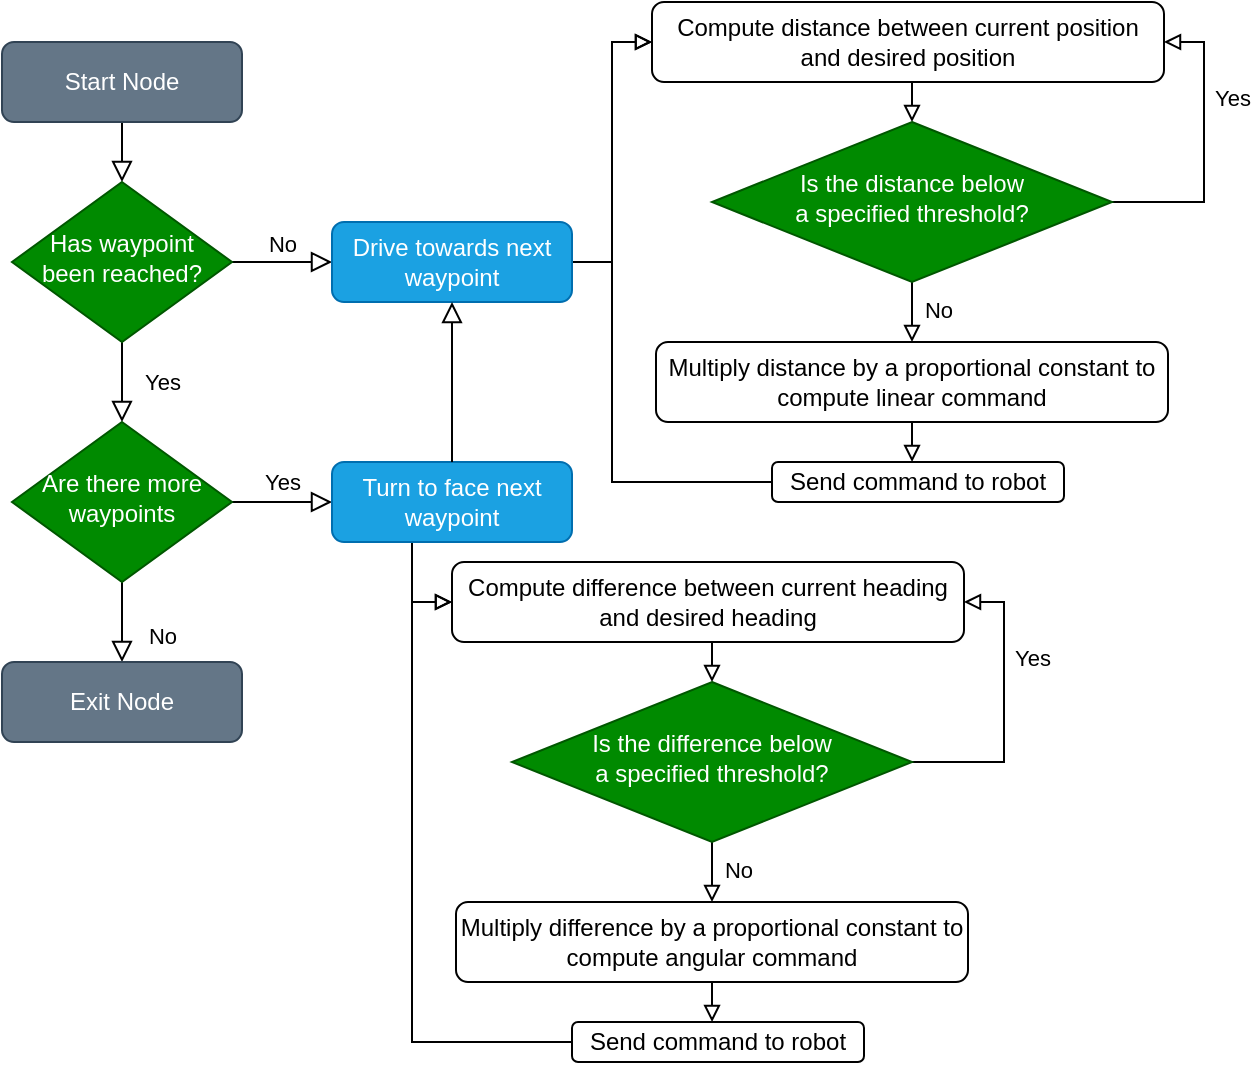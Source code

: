 <mxfile version="13.7.3" type="github">
  <diagram id="C5RBs43oDa-KdzZeNtuy" name="Page-1">
    <mxGraphModel dx="1258" dy="694" grid="1" gridSize="10" guides="1" tooltips="1" connect="1" arrows="1" fold="1" page="1" pageScale="1" pageWidth="827" pageHeight="1169" math="0" shadow="0">
      <root>
        <mxCell id="WIyWlLk6GJQsqaUBKTNV-0" />
        <mxCell id="WIyWlLk6GJQsqaUBKTNV-1" parent="WIyWlLk6GJQsqaUBKTNV-0" />
        <mxCell id="WIyWlLk6GJQsqaUBKTNV-2" value="" style="rounded=0;html=1;jettySize=auto;orthogonalLoop=1;fontSize=11;endArrow=block;endFill=0;endSize=8;strokeWidth=1;shadow=0;labelBackgroundColor=none;edgeStyle=orthogonalEdgeStyle;" parent="WIyWlLk6GJQsqaUBKTNV-1" source="WIyWlLk6GJQsqaUBKTNV-3" target="WIyWlLk6GJQsqaUBKTNV-6" edge="1">
          <mxGeometry relative="1" as="geometry" />
        </mxCell>
        <mxCell id="WIyWlLk6GJQsqaUBKTNV-3" value="Start Node" style="rounded=1;whiteSpace=wrap;html=1;fontSize=12;glass=0;strokeWidth=1;shadow=0;fillColor=#647687;strokeColor=#314354;fontColor=#ffffff;" parent="WIyWlLk6GJQsqaUBKTNV-1" vertex="1">
          <mxGeometry x="155" y="100" width="120" height="40" as="geometry" />
        </mxCell>
        <mxCell id="WIyWlLk6GJQsqaUBKTNV-4" value="Yes" style="rounded=0;html=1;jettySize=auto;orthogonalLoop=1;fontSize=11;endArrow=block;endFill=0;endSize=8;strokeWidth=1;shadow=0;labelBackgroundColor=none;edgeStyle=orthogonalEdgeStyle;" parent="WIyWlLk6GJQsqaUBKTNV-1" source="WIyWlLk6GJQsqaUBKTNV-6" target="WIyWlLk6GJQsqaUBKTNV-10" edge="1">
          <mxGeometry y="20" relative="1" as="geometry">
            <mxPoint as="offset" />
          </mxGeometry>
        </mxCell>
        <mxCell id="WIyWlLk6GJQsqaUBKTNV-5" value="No" style="edgeStyle=orthogonalEdgeStyle;rounded=0;html=1;jettySize=auto;orthogonalLoop=1;fontSize=11;endArrow=block;endFill=0;endSize=8;strokeWidth=1;shadow=0;labelBackgroundColor=none;" parent="WIyWlLk6GJQsqaUBKTNV-1" source="WIyWlLk6GJQsqaUBKTNV-6" edge="1">
          <mxGeometry y="10" relative="1" as="geometry">
            <mxPoint as="offset" />
            <mxPoint x="320" y="210" as="targetPoint" />
          </mxGeometry>
        </mxCell>
        <mxCell id="WIyWlLk6GJQsqaUBKTNV-6" value="Has waypoint been reached?" style="rhombus;whiteSpace=wrap;html=1;shadow=0;fontFamily=Helvetica;fontSize=12;align=center;strokeWidth=1;spacing=6;spacingTop=-4;fillColor=#008a00;strokeColor=#005700;fontColor=#ffffff;" parent="WIyWlLk6GJQsqaUBKTNV-1" vertex="1">
          <mxGeometry x="160" y="170" width="110" height="80" as="geometry" />
        </mxCell>
        <mxCell id="WIyWlLk6GJQsqaUBKTNV-8" value="No" style="rounded=0;html=1;jettySize=auto;orthogonalLoop=1;fontSize=11;endArrow=block;endFill=0;endSize=8;strokeWidth=1;shadow=0;labelBackgroundColor=none;edgeStyle=orthogonalEdgeStyle;" parent="WIyWlLk6GJQsqaUBKTNV-1" source="WIyWlLk6GJQsqaUBKTNV-10" target="WIyWlLk6GJQsqaUBKTNV-11" edge="1">
          <mxGeometry x="0.333" y="20" relative="1" as="geometry">
            <mxPoint as="offset" />
          </mxGeometry>
        </mxCell>
        <mxCell id="WIyWlLk6GJQsqaUBKTNV-9" value="Yes" style="edgeStyle=orthogonalEdgeStyle;rounded=0;html=1;jettySize=auto;orthogonalLoop=1;fontSize=11;endArrow=block;endFill=0;endSize=8;strokeWidth=1;shadow=0;labelBackgroundColor=none;" parent="WIyWlLk6GJQsqaUBKTNV-1" source="WIyWlLk6GJQsqaUBKTNV-10" target="WIyWlLk6GJQsqaUBKTNV-12" edge="1">
          <mxGeometry y="10" relative="1" as="geometry">
            <mxPoint as="offset" />
          </mxGeometry>
        </mxCell>
        <mxCell id="WIyWlLk6GJQsqaUBKTNV-10" value="Are there more waypoints" style="rhombus;whiteSpace=wrap;html=1;shadow=0;fontFamily=Helvetica;fontSize=12;align=center;strokeWidth=1;spacing=6;spacingTop=-4;fillColor=#008a00;strokeColor=#005700;fontColor=#ffffff;" parent="WIyWlLk6GJQsqaUBKTNV-1" vertex="1">
          <mxGeometry x="160" y="290" width="110" height="80" as="geometry" />
        </mxCell>
        <mxCell id="WIyWlLk6GJQsqaUBKTNV-11" value="Exit Node" style="rounded=1;whiteSpace=wrap;html=1;fontSize=12;glass=0;strokeWidth=1;shadow=0;fillColor=#647687;strokeColor=#314354;fontColor=#ffffff;" parent="WIyWlLk6GJQsqaUBKTNV-1" vertex="1">
          <mxGeometry x="155" y="410" width="120" height="40" as="geometry" />
        </mxCell>
        <mxCell id="2maoNU9S7KrfHmM78yVB-19" style="edgeStyle=orthogonalEdgeStyle;rounded=0;orthogonalLoop=1;jettySize=auto;html=1;exitX=0.25;exitY=1;exitDx=0;exitDy=0;entryX=0;entryY=0.5;entryDx=0;entryDy=0;endArrow=block;endFill=0;" edge="1" parent="WIyWlLk6GJQsqaUBKTNV-1" source="WIyWlLk6GJQsqaUBKTNV-12" target="2maoNU9S7KrfHmM78yVB-6">
          <mxGeometry relative="1" as="geometry">
            <Array as="points">
              <mxPoint x="360" y="350" />
              <mxPoint x="360" y="380" />
            </Array>
          </mxGeometry>
        </mxCell>
        <mxCell id="WIyWlLk6GJQsqaUBKTNV-12" value="Turn to face next waypoint" style="rounded=1;whiteSpace=wrap;html=1;fontSize=12;glass=0;strokeWidth=1;shadow=0;fillColor=#1ba1e2;strokeColor=#006EAF;fontColor=#ffffff;" parent="WIyWlLk6GJQsqaUBKTNV-1" vertex="1">
          <mxGeometry x="320" y="310" width="120" height="40" as="geometry" />
        </mxCell>
        <mxCell id="2maoNU9S7KrfHmM78yVB-45" style="edgeStyle=orthogonalEdgeStyle;rounded=0;orthogonalLoop=1;jettySize=auto;html=1;endArrow=block;endFill=0;" edge="1" parent="WIyWlLk6GJQsqaUBKTNV-1" source="2maoNU9S7KrfHmM78yVB-0">
          <mxGeometry relative="1" as="geometry">
            <mxPoint x="480" y="100" as="targetPoint" />
            <Array as="points">
              <mxPoint x="460" y="210" />
              <mxPoint x="460" y="100" />
            </Array>
          </mxGeometry>
        </mxCell>
        <mxCell id="2maoNU9S7KrfHmM78yVB-0" value="Drive towards next waypoint" style="rounded=1;whiteSpace=wrap;html=1;fontSize=12;glass=0;strokeWidth=1;shadow=0;fillColor=#1ba1e2;strokeColor=#006EAF;fontColor=#ffffff;" vertex="1" parent="WIyWlLk6GJQsqaUBKTNV-1">
          <mxGeometry x="320" y="190" width="120" height="40" as="geometry" />
        </mxCell>
        <mxCell id="2maoNU9S7KrfHmM78yVB-2" value="" style="rounded=0;html=1;jettySize=auto;orthogonalLoop=1;fontSize=11;endArrow=block;endFill=0;endSize=8;strokeWidth=1;shadow=0;labelBackgroundColor=none;edgeStyle=orthogonalEdgeStyle;exitX=0.5;exitY=0;exitDx=0;exitDy=0;entryX=0.5;entryY=1;entryDx=0;entryDy=0;" edge="1" parent="WIyWlLk6GJQsqaUBKTNV-1" source="WIyWlLk6GJQsqaUBKTNV-12" target="2maoNU9S7KrfHmM78yVB-0">
          <mxGeometry y="20" relative="1" as="geometry">
            <mxPoint as="offset" />
            <mxPoint x="225" y="260" as="sourcePoint" />
            <mxPoint x="225" y="300" as="targetPoint" />
          </mxGeometry>
        </mxCell>
        <mxCell id="2maoNU9S7KrfHmM78yVB-20" style="edgeStyle=orthogonalEdgeStyle;rounded=0;orthogonalLoop=1;jettySize=auto;html=1;exitX=0.5;exitY=1;exitDx=0;exitDy=0;entryX=0.5;entryY=0;entryDx=0;entryDy=0;endArrow=block;endFill=0;" edge="1" parent="WIyWlLk6GJQsqaUBKTNV-1" source="2maoNU9S7KrfHmM78yVB-6" target="2maoNU9S7KrfHmM78yVB-16">
          <mxGeometry relative="1" as="geometry" />
        </mxCell>
        <mxCell id="2maoNU9S7KrfHmM78yVB-6" value="Compute difference between current heading and desired heading" style="rounded=1;whiteSpace=wrap;html=1;" vertex="1" parent="WIyWlLk6GJQsqaUBKTNV-1">
          <mxGeometry x="380" y="360" width="256" height="40" as="geometry" />
        </mxCell>
        <mxCell id="2maoNU9S7KrfHmM78yVB-27" style="edgeStyle=orthogonalEdgeStyle;rounded=0;orthogonalLoop=1;jettySize=auto;html=1;entryX=0;entryY=0.5;entryDx=0;entryDy=0;endArrow=block;endFill=0;exitX=0;exitY=0.5;exitDx=0;exitDy=0;" edge="1" parent="WIyWlLk6GJQsqaUBKTNV-1" source="2maoNU9S7KrfHmM78yVB-29" target="2maoNU9S7KrfHmM78yVB-6">
          <mxGeometry relative="1" as="geometry">
            <Array as="points">
              <mxPoint x="360" y="600" />
              <mxPoint x="360" y="380" />
            </Array>
          </mxGeometry>
        </mxCell>
        <mxCell id="2maoNU9S7KrfHmM78yVB-28" style="edgeStyle=orthogonalEdgeStyle;rounded=0;orthogonalLoop=1;jettySize=auto;html=1;exitX=0.5;exitY=1;exitDx=0;exitDy=0;endArrow=block;endFill=0;" edge="1" parent="WIyWlLk6GJQsqaUBKTNV-1" source="2maoNU9S7KrfHmM78yVB-7">
          <mxGeometry relative="1" as="geometry">
            <mxPoint x="510.034" y="590" as="targetPoint" />
          </mxGeometry>
        </mxCell>
        <mxCell id="2maoNU9S7KrfHmM78yVB-7" value="Multiply difference by a proportional constant to compute angular command" style="rounded=1;whiteSpace=wrap;html=1;" vertex="1" parent="WIyWlLk6GJQsqaUBKTNV-1">
          <mxGeometry x="382" y="530" width="256" height="40" as="geometry" />
        </mxCell>
        <mxCell id="2maoNU9S7KrfHmM78yVB-21" style="edgeStyle=orthogonalEdgeStyle;rounded=0;orthogonalLoop=1;jettySize=auto;html=1;exitX=0.5;exitY=1;exitDx=0;exitDy=0;endArrow=block;endFill=0;" edge="1" parent="WIyWlLk6GJQsqaUBKTNV-1" source="2maoNU9S7KrfHmM78yVB-16" target="2maoNU9S7KrfHmM78yVB-7">
          <mxGeometry relative="1" as="geometry" />
        </mxCell>
        <mxCell id="2maoNU9S7KrfHmM78yVB-22" style="edgeStyle=orthogonalEdgeStyle;rounded=0;orthogonalLoop=1;jettySize=auto;html=1;entryX=1;entryY=0.5;entryDx=0;entryDy=0;endArrow=block;endFill=0;" edge="1" parent="WIyWlLk6GJQsqaUBKTNV-1" source="2maoNU9S7KrfHmM78yVB-16" target="2maoNU9S7KrfHmM78yVB-6">
          <mxGeometry relative="1" as="geometry">
            <Array as="points">
              <mxPoint x="510" y="460" />
              <mxPoint x="656" y="460" />
              <mxPoint x="656" y="380" />
            </Array>
          </mxGeometry>
        </mxCell>
        <mxCell id="2maoNU9S7KrfHmM78yVB-24" value="Yes" style="edgeLabel;html=1;align=center;verticalAlign=middle;resizable=0;points=[];" vertex="1" connectable="0" parent="2maoNU9S7KrfHmM78yVB-22">
          <mxGeometry x="0.197" y="-1" relative="1" as="geometry">
            <mxPoint x="13.02" y="-11" as="offset" />
          </mxGeometry>
        </mxCell>
        <mxCell id="2maoNU9S7KrfHmM78yVB-16" value="Is the difference below &lt;br&gt;a specified threshold?" style="rhombus;whiteSpace=wrap;html=1;shadow=0;fontFamily=Helvetica;fontSize=12;align=center;strokeWidth=1;spacing=6;spacingTop=-4;fillColor=#008a00;strokeColor=#005700;fontColor=#ffffff;" vertex="1" parent="WIyWlLk6GJQsqaUBKTNV-1">
          <mxGeometry x="410" y="420" width="200" height="80" as="geometry" />
        </mxCell>
        <mxCell id="2maoNU9S7KrfHmM78yVB-25" value="No" style="edgeLabel;html=1;align=center;verticalAlign=middle;resizable=0;points=[];" vertex="1" connectable="0" parent="WIyWlLk6GJQsqaUBKTNV-1">
          <mxGeometry x="650.003" y="470" as="geometry">
            <mxPoint x="-127" y="44" as="offset" />
          </mxGeometry>
        </mxCell>
        <mxCell id="2maoNU9S7KrfHmM78yVB-29" value="Send command to robot" style="rounded=1;whiteSpace=wrap;html=1;" vertex="1" parent="WIyWlLk6GJQsqaUBKTNV-1">
          <mxGeometry x="440" y="590" width="146" height="20" as="geometry" />
        </mxCell>
        <mxCell id="2maoNU9S7KrfHmM78yVB-34" style="edgeStyle=orthogonalEdgeStyle;rounded=0;orthogonalLoop=1;jettySize=auto;html=1;exitX=0.5;exitY=1;exitDx=0;exitDy=0;entryX=0.5;entryY=0;entryDx=0;entryDy=0;endArrow=block;endFill=0;" edge="1" parent="WIyWlLk6GJQsqaUBKTNV-1" source="2maoNU9S7KrfHmM78yVB-35" target="2maoNU9S7KrfHmM78yVB-42">
          <mxGeometry relative="1" as="geometry" />
        </mxCell>
        <mxCell id="2maoNU9S7KrfHmM78yVB-35" value="Compute distance between current position and desired position" style="rounded=1;whiteSpace=wrap;html=1;" vertex="1" parent="WIyWlLk6GJQsqaUBKTNV-1">
          <mxGeometry x="480" y="80" width="256" height="40" as="geometry" />
        </mxCell>
        <mxCell id="2maoNU9S7KrfHmM78yVB-36" style="edgeStyle=orthogonalEdgeStyle;rounded=0;orthogonalLoop=1;jettySize=auto;html=1;entryX=0;entryY=0.5;entryDx=0;entryDy=0;endArrow=block;endFill=0;exitX=0;exitY=0.5;exitDx=0;exitDy=0;" edge="1" parent="WIyWlLk6GJQsqaUBKTNV-1" source="2maoNU9S7KrfHmM78yVB-44" target="2maoNU9S7KrfHmM78yVB-35">
          <mxGeometry relative="1" as="geometry">
            <Array as="points">
              <mxPoint x="460" y="320" />
              <mxPoint x="460" y="100" />
            </Array>
          </mxGeometry>
        </mxCell>
        <mxCell id="2maoNU9S7KrfHmM78yVB-37" style="edgeStyle=orthogonalEdgeStyle;rounded=0;orthogonalLoop=1;jettySize=auto;html=1;exitX=0.5;exitY=1;exitDx=0;exitDy=0;endArrow=block;endFill=0;" edge="1" parent="WIyWlLk6GJQsqaUBKTNV-1" source="2maoNU9S7KrfHmM78yVB-38">
          <mxGeometry relative="1" as="geometry">
            <mxPoint x="610.034" y="310" as="targetPoint" />
          </mxGeometry>
        </mxCell>
        <mxCell id="2maoNU9S7KrfHmM78yVB-38" value="Multiply distance by a proportional constant to compute linear command" style="rounded=1;whiteSpace=wrap;html=1;" vertex="1" parent="WIyWlLk6GJQsqaUBKTNV-1">
          <mxGeometry x="482" y="250" width="256" height="40" as="geometry" />
        </mxCell>
        <mxCell id="2maoNU9S7KrfHmM78yVB-39" style="edgeStyle=orthogonalEdgeStyle;rounded=0;orthogonalLoop=1;jettySize=auto;html=1;exitX=0.5;exitY=1;exitDx=0;exitDy=0;endArrow=block;endFill=0;" edge="1" parent="WIyWlLk6GJQsqaUBKTNV-1" source="2maoNU9S7KrfHmM78yVB-42" target="2maoNU9S7KrfHmM78yVB-38">
          <mxGeometry relative="1" as="geometry" />
        </mxCell>
        <mxCell id="2maoNU9S7KrfHmM78yVB-40" style="edgeStyle=orthogonalEdgeStyle;rounded=0;orthogonalLoop=1;jettySize=auto;html=1;entryX=1;entryY=0.5;entryDx=0;entryDy=0;endArrow=block;endFill=0;" edge="1" parent="WIyWlLk6GJQsqaUBKTNV-1" source="2maoNU9S7KrfHmM78yVB-42" target="2maoNU9S7KrfHmM78yVB-35">
          <mxGeometry relative="1" as="geometry">
            <Array as="points">
              <mxPoint x="610" y="180" />
              <mxPoint x="756" y="180" />
              <mxPoint x="756" y="100" />
            </Array>
          </mxGeometry>
        </mxCell>
        <mxCell id="2maoNU9S7KrfHmM78yVB-41" value="Yes" style="edgeLabel;html=1;align=center;verticalAlign=middle;resizable=0;points=[];" vertex="1" connectable="0" parent="2maoNU9S7KrfHmM78yVB-40">
          <mxGeometry x="0.197" y="-1" relative="1" as="geometry">
            <mxPoint x="13.02" y="-11" as="offset" />
          </mxGeometry>
        </mxCell>
        <mxCell id="2maoNU9S7KrfHmM78yVB-42" value="Is the distance below &lt;br&gt;a specified threshold?" style="rhombus;whiteSpace=wrap;html=1;shadow=0;fontFamily=Helvetica;fontSize=12;align=center;strokeWidth=1;spacing=6;spacingTop=-4;fillColor=#008a00;strokeColor=#005700;fontColor=#ffffff;" vertex="1" parent="WIyWlLk6GJQsqaUBKTNV-1">
          <mxGeometry x="510" y="140" width="200" height="80" as="geometry" />
        </mxCell>
        <mxCell id="2maoNU9S7KrfHmM78yVB-43" value="No" style="edgeLabel;html=1;align=center;verticalAlign=middle;resizable=0;points=[];" vertex="1" connectable="0" parent="WIyWlLk6GJQsqaUBKTNV-1">
          <mxGeometry x="750.003" y="190" as="geometry">
            <mxPoint x="-127" y="44" as="offset" />
          </mxGeometry>
        </mxCell>
        <mxCell id="2maoNU9S7KrfHmM78yVB-44" value="Send command to robot" style="rounded=1;whiteSpace=wrap;html=1;" vertex="1" parent="WIyWlLk6GJQsqaUBKTNV-1">
          <mxGeometry x="540" y="310" width="146" height="20" as="geometry" />
        </mxCell>
      </root>
    </mxGraphModel>
  </diagram>
</mxfile>
